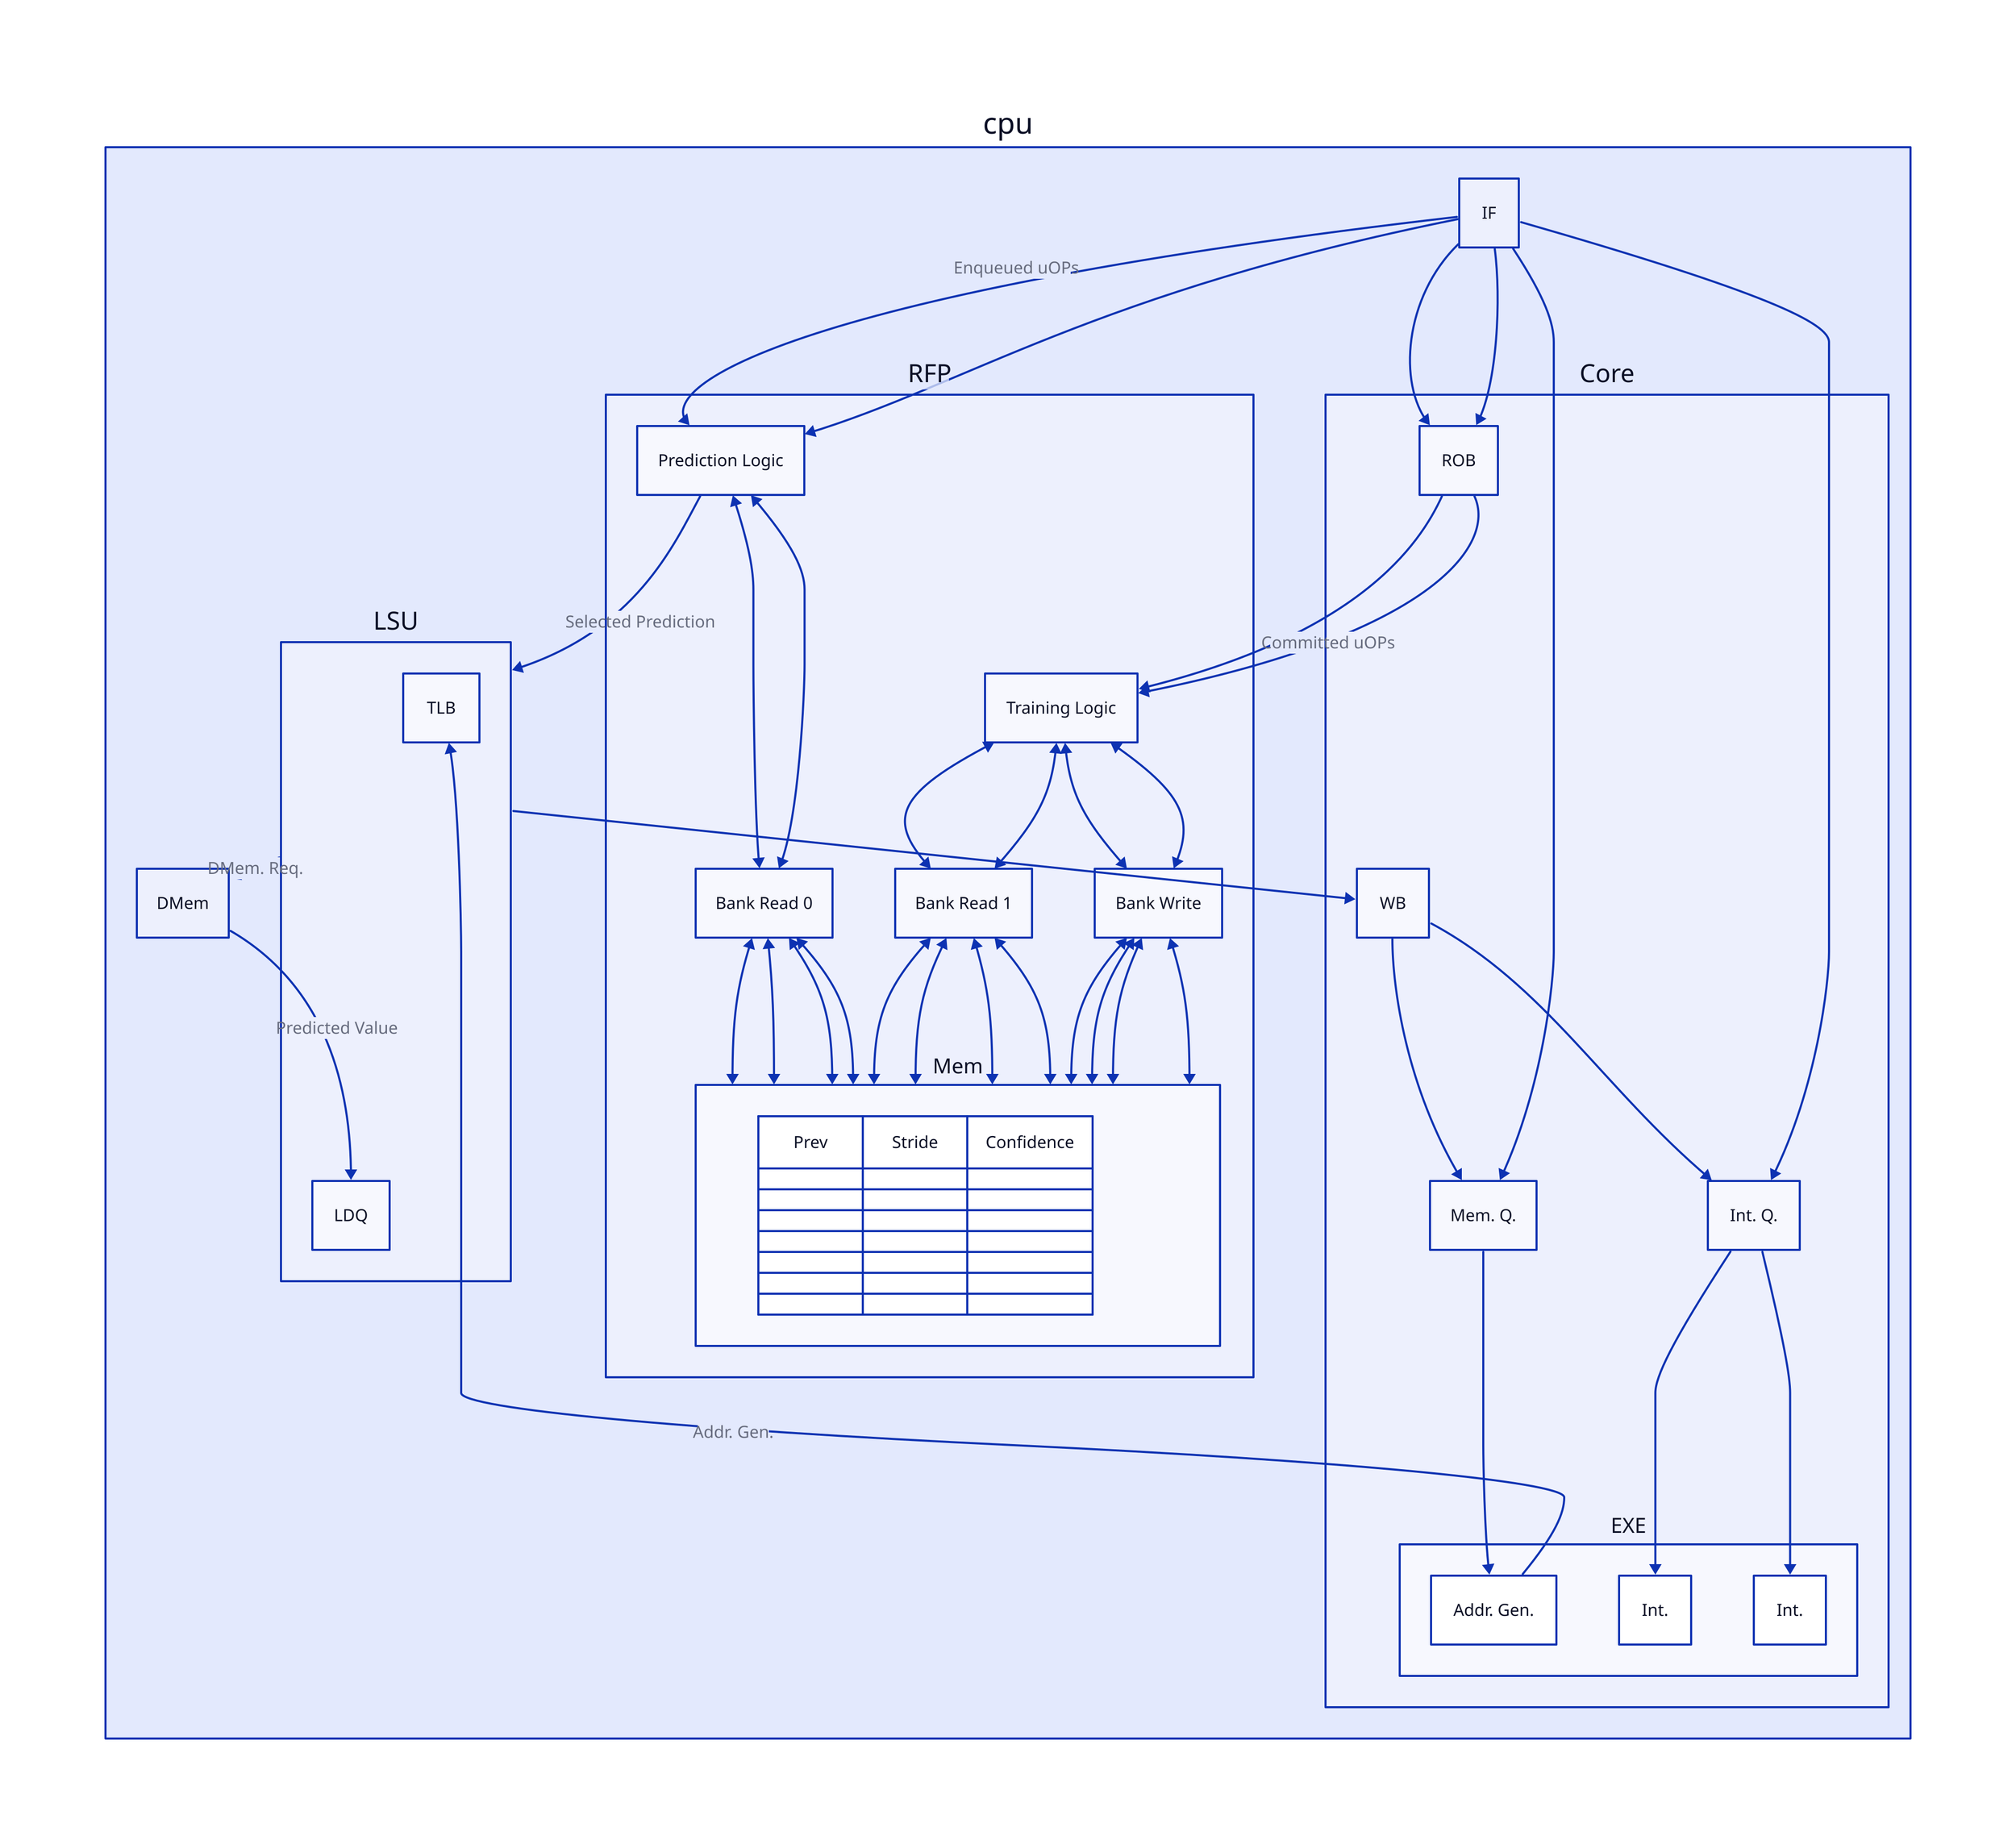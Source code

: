 cpu {
	direction: down

	if: "IF"

	dmem: "DMem"

	lsu: "LSU" {
		ldq: "LDQ"
		tlb: "TLB"
	}

	core: "Core" {
		rob: "ROB"
		exe: "EXE" {
			addrcalc: "Addr. Gen."
			int0: "Int."
			int1: "Int."
		}

		wb: "WB"
		intq: "Int. Q."
		memq: "Mem. Q."

		wb -> intq
		wb -> memq

		intq -> exe.int0
		intq -> exe.int1

		memq -> exe.addrcalc

	}

	rfp: "RFP" {
		mem: "Mem" {
			banks: "" {
				grid-rows: 4
				grid-columns: 3
				grid-gap: 0

				h0: "Prev" {height: 50}
				h1: "Stride" {height: 50}
				h2: "Confidence" {height: 50}

				e00: "" { height: 20 }
				e01: "" { height: 20 } 
				e02: "" { height: 20 }
				
				e10: "" { height: 20 }
				e11: "" { height: 20 }
				e12: "" { height: 20 }

				e20: "" { height: 20 }
				e21: "" { height: 20 } 
				e22: "" { height: 20 }
				
				e30: "" { height: 20 }
				e31: "" { height: 20 }
				e32: "" { height: 20 }

				e40: "" { height: 20 }
				e41: "" { height: 20 } 
				e42: "" { height: 20 }
				
				e50: "" { height: 20 }
				e51: "" { height: 20 }
				e52: "" { height: 20 }

				e60: "" { height: 20 }
				e61: "" { height: 20 }
				e62: "" { height: 20 }
			}
		}

		br0: "Bank Read 0"
		br0 <> mem
		br0 <> mem
		br0 <> mem
		br0 <> mem

		br1: "Bank Read 1"
		br1 <> mem
		br1 <> mem
		br1 <> mem
		br1 <> mem

		bw: "Bank Write"
		bw <> mem
		bw <> mem
		bw <> mem
		bw <> mem

		tl: "Training Logic"
		tl <> bw
		tl <> bw
		tl <> br1
		tl <> br1

		pl: "Prediction Logic"
		pl <> br0
		pl <> br0
	}

	rfp.pl -> lsu: "Selected Prediction"

	lsu -> dmem: "DMem. Req."
	dmem -> lsu.ldq: "Predicted Value"

	if -> rfp.pl: Enqueued uOPs
	if -> rfp.pl

	if -> core.intq
	if -> core.memq

	if -> core.rob
	if -> core.rob

	core.rob -> rfp.tl: Committed uOPs
	core.rob -> rfp.tl

	lsu -> core.wb

	core.exe.addrcalc -> lsu.tlb: "Addr. Gen."
}

